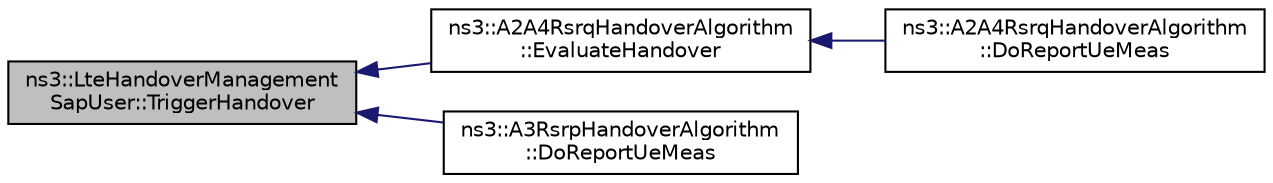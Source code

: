 digraph "ns3::LteHandoverManagementSapUser::TriggerHandover"
{
  edge [fontname="Helvetica",fontsize="10",labelfontname="Helvetica",labelfontsize="10"];
  node [fontname="Helvetica",fontsize="10",shape=record];
  rankdir="LR";
  Node1 [label="ns3::LteHandoverManagement\lSapUser::TriggerHandover",height=0.2,width=0.4,color="black", fillcolor="grey75", style="filled", fontcolor="black"];
  Node1 -> Node2 [dir="back",color="midnightblue",fontsize="10",style="solid"];
  Node2 [label="ns3::A2A4RsrqHandoverAlgorithm\l::EvaluateHandover",height=0.2,width=0.4,color="black", fillcolor="white", style="filled",URL="$d0/df0/classns3_1_1A2A4RsrqHandoverAlgorithm.html#a95414290544e888109dd5cbb5c022512"];
  Node2 -> Node3 [dir="back",color="midnightblue",fontsize="10",style="solid"];
  Node3 [label="ns3::A2A4RsrqHandoverAlgorithm\l::DoReportUeMeas",height=0.2,width=0.4,color="black", fillcolor="white", style="filled",URL="$d0/df0/classns3_1_1A2A4RsrqHandoverAlgorithm.html#a49d20f578c2853426103a532e9f862ec",tooltip="Implementation of LteHandoverManagementSapProvider::ReportUeMeas. "];
  Node1 -> Node4 [dir="back",color="midnightblue",fontsize="10",style="solid"];
  Node4 [label="ns3::A3RsrpHandoverAlgorithm\l::DoReportUeMeas",height=0.2,width=0.4,color="black", fillcolor="white", style="filled",URL="$d4/d3b/classns3_1_1A3RsrpHandoverAlgorithm.html#a985a69ab65c89a4c999af84fcfb7e391",tooltip="Implementation of LteHandoverManagementSapProvider::ReportUeMeas. "];
}

